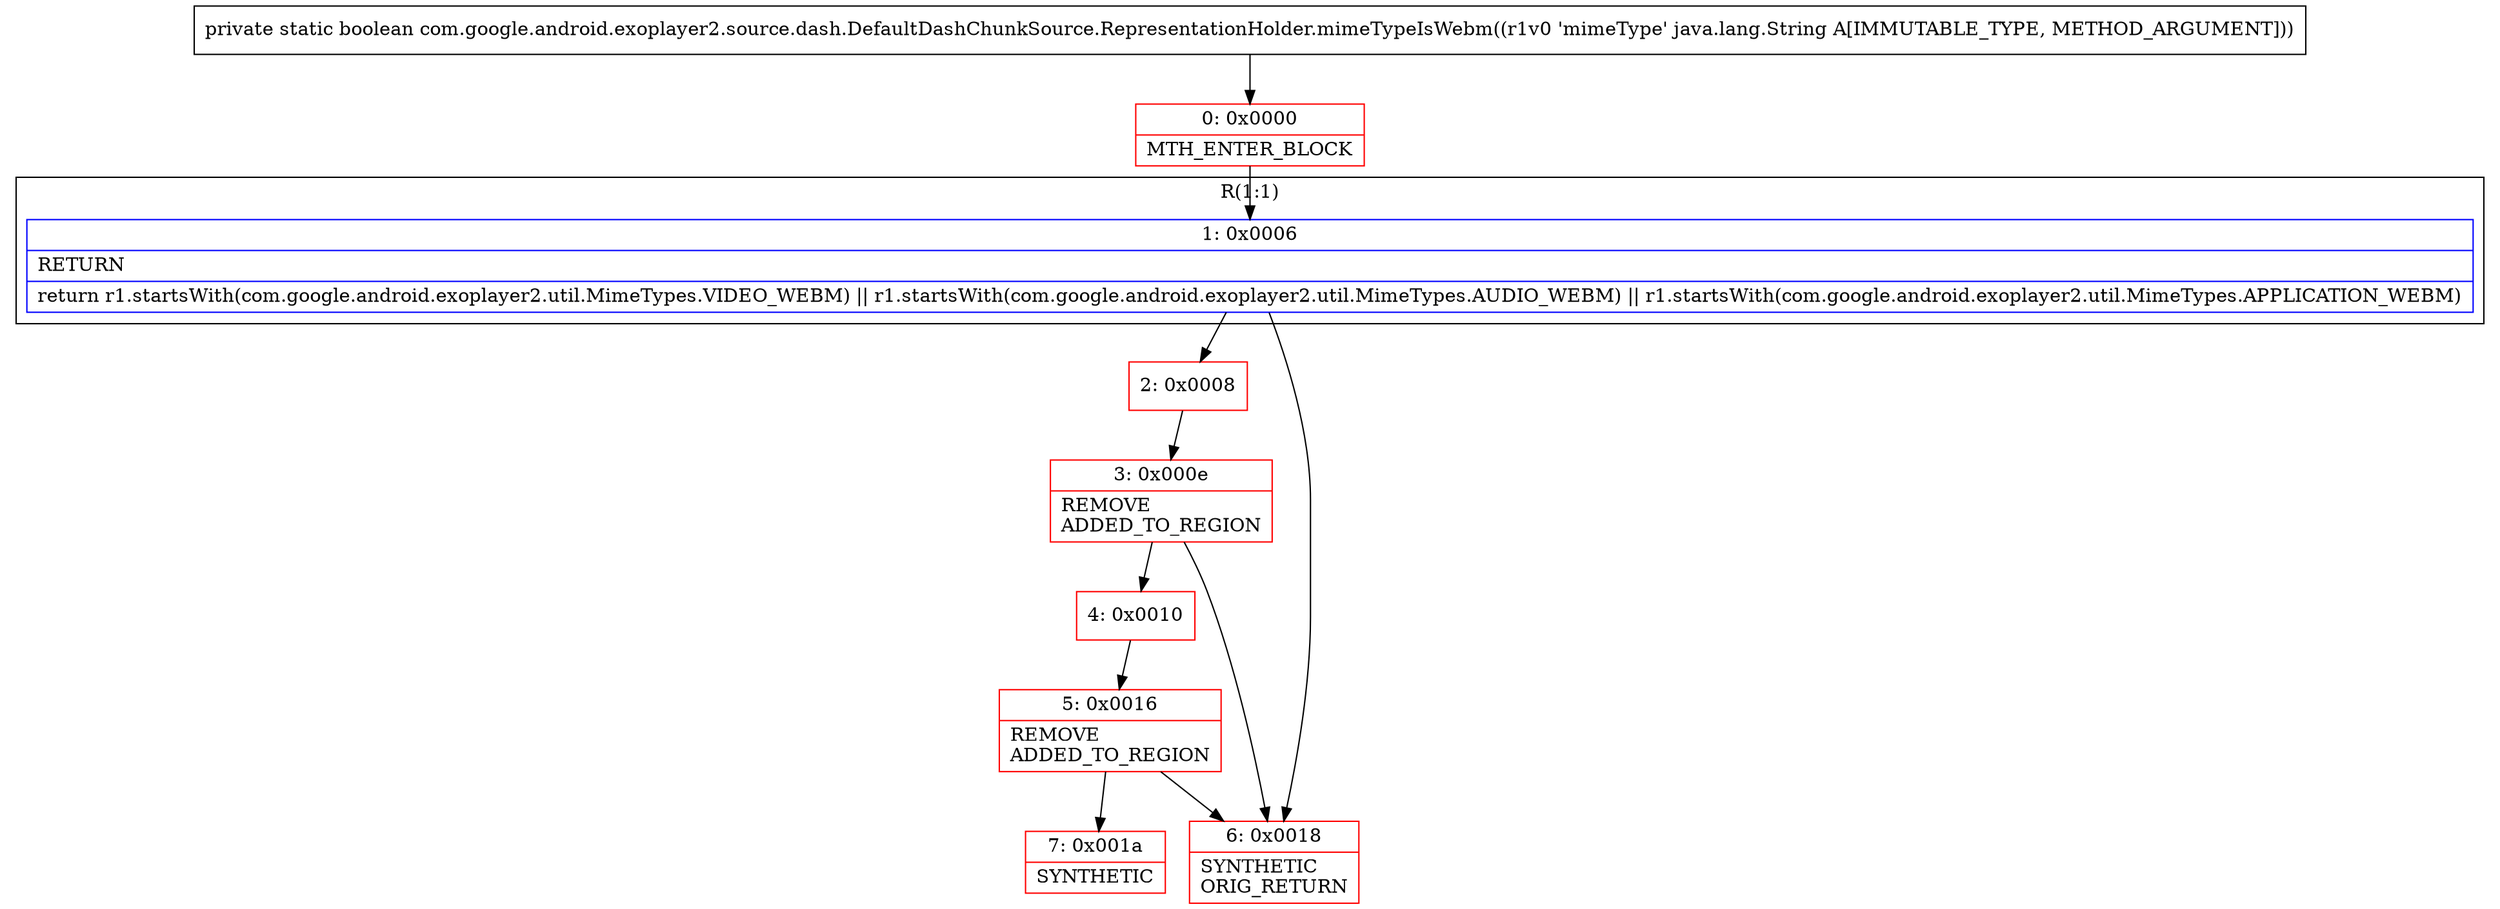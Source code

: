 digraph "CFG forcom.google.android.exoplayer2.source.dash.DefaultDashChunkSource.RepresentationHolder.mimeTypeIsWebm(Ljava\/lang\/String;)Z" {
subgraph cluster_Region_965596867 {
label = "R(1:1)";
node [shape=record,color=blue];
Node_1 [shape=record,label="{1\:\ 0x0006|RETURN\l|return r1.startsWith(com.google.android.exoplayer2.util.MimeTypes.VIDEO_WEBM) \|\| r1.startsWith(com.google.android.exoplayer2.util.MimeTypes.AUDIO_WEBM) \|\| r1.startsWith(com.google.android.exoplayer2.util.MimeTypes.APPLICATION_WEBM)\l}"];
}
Node_0 [shape=record,color=red,label="{0\:\ 0x0000|MTH_ENTER_BLOCK\l}"];
Node_2 [shape=record,color=red,label="{2\:\ 0x0008}"];
Node_3 [shape=record,color=red,label="{3\:\ 0x000e|REMOVE\lADDED_TO_REGION\l}"];
Node_4 [shape=record,color=red,label="{4\:\ 0x0010}"];
Node_5 [shape=record,color=red,label="{5\:\ 0x0016|REMOVE\lADDED_TO_REGION\l}"];
Node_6 [shape=record,color=red,label="{6\:\ 0x0018|SYNTHETIC\lORIG_RETURN\l}"];
Node_7 [shape=record,color=red,label="{7\:\ 0x001a|SYNTHETIC\l}"];
MethodNode[shape=record,label="{private static boolean com.google.android.exoplayer2.source.dash.DefaultDashChunkSource.RepresentationHolder.mimeTypeIsWebm((r1v0 'mimeType' java.lang.String A[IMMUTABLE_TYPE, METHOD_ARGUMENT])) }"];
MethodNode -> Node_0;
Node_1 -> Node_2;
Node_1 -> Node_6;
Node_0 -> Node_1;
Node_2 -> Node_3;
Node_3 -> Node_4;
Node_3 -> Node_6;
Node_4 -> Node_5;
Node_5 -> Node_6;
Node_5 -> Node_7;
}

